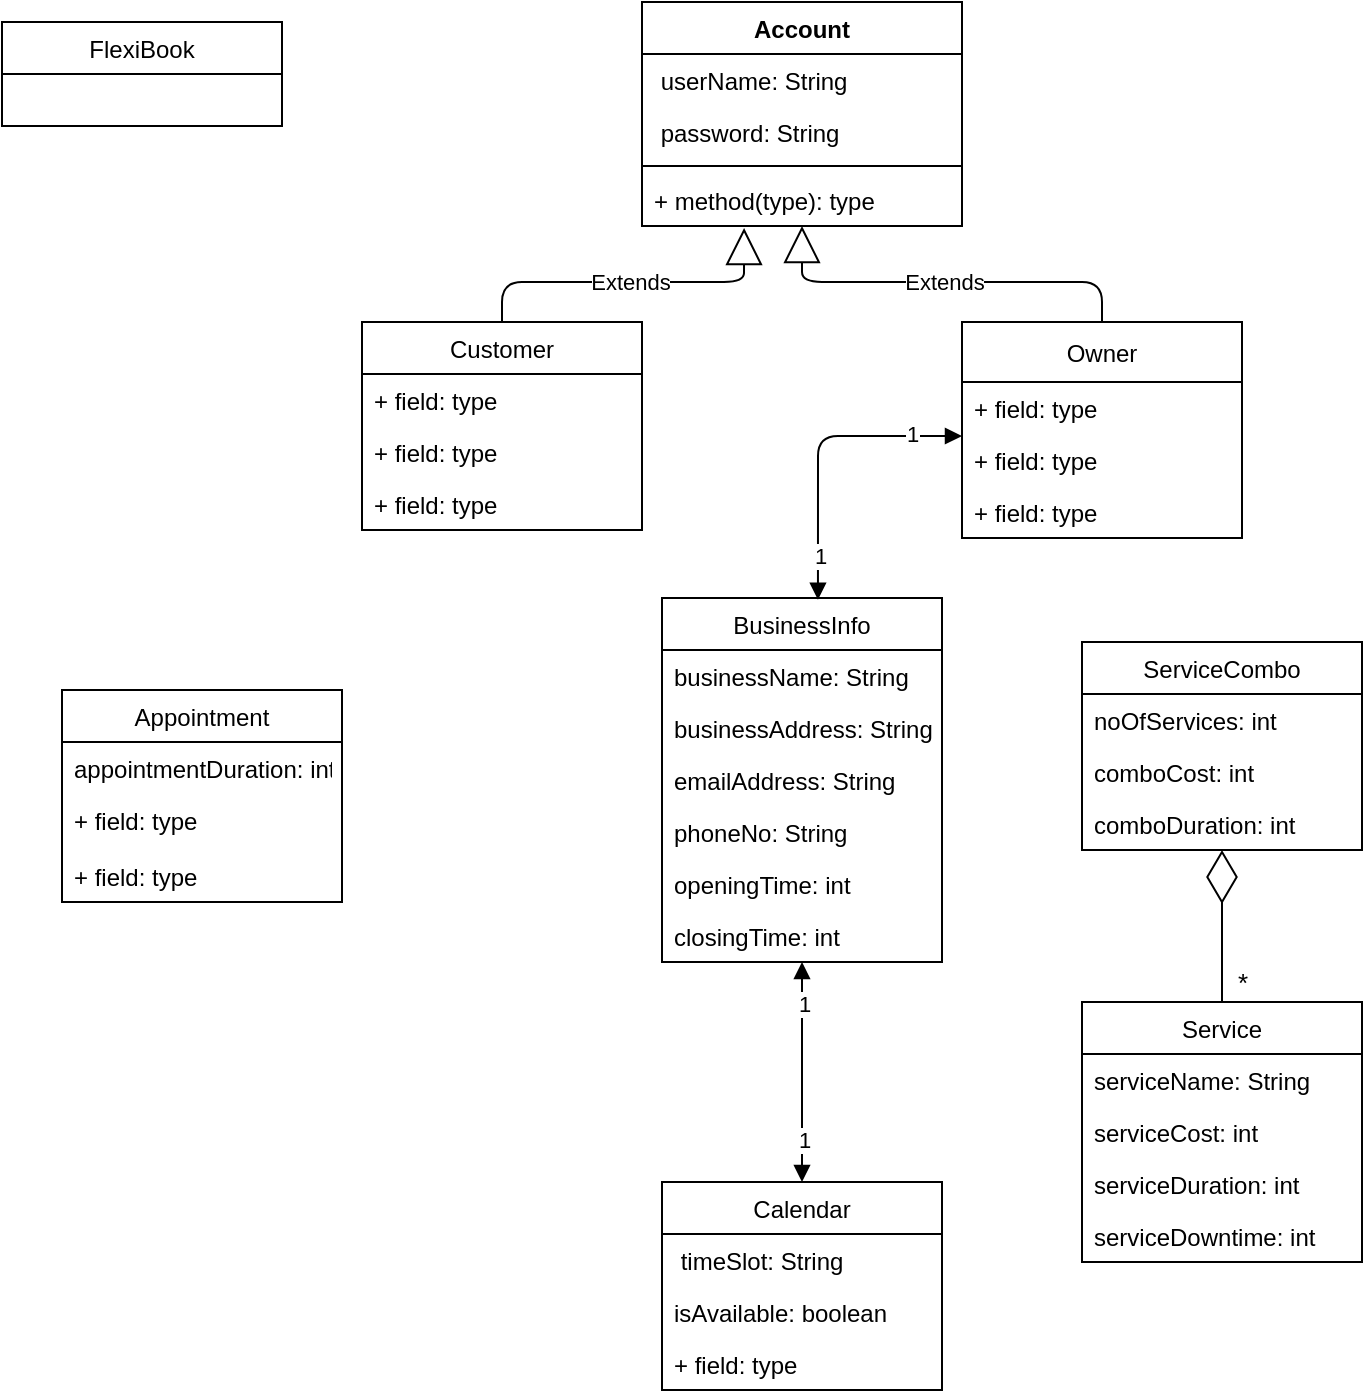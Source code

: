 <mxfile version="13.7.5" type="github">
  <diagram id="C5RBs43oDa-KdzZeNtuy" name="Page-1">
    <mxGraphModel dx="1383" dy="794" grid="1" gridSize="10" guides="1" tooltips="1" connect="1" arrows="1" fold="1" page="1" pageScale="1" pageWidth="827" pageHeight="1169" math="0" shadow="0">
      <root>
        <mxCell id="WIyWlLk6GJQsqaUBKTNV-0" />
        <mxCell id="WIyWlLk6GJQsqaUBKTNV-1" parent="WIyWlLk6GJQsqaUBKTNV-0" />
        <mxCell id="O2Z4foaYaDBP7taH6D7x-0" value="FlexiBook" style="swimlane;fontStyle=0;childLayout=stackLayout;horizontal=1;startSize=26;fillColor=none;horizontalStack=0;resizeParent=1;resizeParentMax=0;resizeLast=0;collapsible=1;marginBottom=0;" parent="WIyWlLk6GJQsqaUBKTNV-1" vertex="1">
          <mxGeometry x="20" y="30" width="140" height="52" as="geometry" />
        </mxCell>
        <mxCell id="4uIu9ykmhGfuSScnUjSW-6" value="Customer" style="swimlane;fontStyle=0;childLayout=stackLayout;horizontal=1;startSize=26;fillColor=none;horizontalStack=0;resizeParent=1;resizeParentMax=0;resizeLast=0;collapsible=1;marginBottom=0;" parent="WIyWlLk6GJQsqaUBKTNV-1" vertex="1">
          <mxGeometry x="200" y="180" width="140" height="104" as="geometry" />
        </mxCell>
        <mxCell id="4uIu9ykmhGfuSScnUjSW-7" value="+ field: type" style="text;strokeColor=none;fillColor=none;align=left;verticalAlign=top;spacingLeft=4;spacingRight=4;overflow=hidden;rotatable=0;points=[[0,0.5],[1,0.5]];portConstraint=eastwest;" parent="4uIu9ykmhGfuSScnUjSW-6" vertex="1">
          <mxGeometry y="26" width="140" height="26" as="geometry" />
        </mxCell>
        <mxCell id="4uIu9ykmhGfuSScnUjSW-8" value="+ field: type" style="text;strokeColor=none;fillColor=none;align=left;verticalAlign=top;spacingLeft=4;spacingRight=4;overflow=hidden;rotatable=0;points=[[0,0.5],[1,0.5]];portConstraint=eastwest;" parent="4uIu9ykmhGfuSScnUjSW-6" vertex="1">
          <mxGeometry y="52" width="140" height="26" as="geometry" />
        </mxCell>
        <mxCell id="4uIu9ykmhGfuSScnUjSW-9" value="+ field: type" style="text;strokeColor=none;fillColor=none;align=left;verticalAlign=top;spacingLeft=4;spacingRight=4;overflow=hidden;rotatable=0;points=[[0,0.5],[1,0.5]];portConstraint=eastwest;" parent="4uIu9ykmhGfuSScnUjSW-6" vertex="1">
          <mxGeometry y="78" width="140" height="26" as="geometry" />
        </mxCell>
        <mxCell id="4uIu9ykmhGfuSScnUjSW-10" value="Owner" style="swimlane;fontStyle=0;childLayout=stackLayout;horizontal=1;startSize=30;fillColor=none;horizontalStack=0;resizeParent=1;resizeParentMax=0;resizeLast=0;collapsible=1;marginBottom=0;" parent="WIyWlLk6GJQsqaUBKTNV-1" vertex="1">
          <mxGeometry x="500" y="180" width="140" height="108" as="geometry" />
        </mxCell>
        <mxCell id="4uIu9ykmhGfuSScnUjSW-11" value="+ field: type" style="text;strokeColor=none;fillColor=none;align=left;verticalAlign=top;spacingLeft=4;spacingRight=4;overflow=hidden;rotatable=0;points=[[0,0.5],[1,0.5]];portConstraint=eastwest;" parent="4uIu9ykmhGfuSScnUjSW-10" vertex="1">
          <mxGeometry y="30" width="140" height="26" as="geometry" />
        </mxCell>
        <mxCell id="4uIu9ykmhGfuSScnUjSW-12" value="+ field: type" style="text;strokeColor=none;fillColor=none;align=left;verticalAlign=top;spacingLeft=4;spacingRight=4;overflow=hidden;rotatable=0;points=[[0,0.5],[1,0.5]];portConstraint=eastwest;" parent="4uIu9ykmhGfuSScnUjSW-10" vertex="1">
          <mxGeometry y="56" width="140" height="26" as="geometry" />
        </mxCell>
        <mxCell id="4uIu9ykmhGfuSScnUjSW-13" value="+ field: type" style="text;strokeColor=none;fillColor=none;align=left;verticalAlign=top;spacingLeft=4;spacingRight=4;overflow=hidden;rotatable=0;points=[[0,0.5],[1,0.5]];portConstraint=eastwest;" parent="4uIu9ykmhGfuSScnUjSW-10" vertex="1">
          <mxGeometry y="82" width="140" height="26" as="geometry" />
        </mxCell>
        <mxCell id="4uIu9ykmhGfuSScnUjSW-2" value="Account&#xa;" style="swimlane;fontStyle=1;align=center;verticalAlign=top;childLayout=stackLayout;horizontal=1;startSize=26;horizontalStack=0;resizeParent=1;resizeParentMax=0;resizeLast=0;collapsible=1;marginBottom=0;" parent="WIyWlLk6GJQsqaUBKTNV-1" vertex="1">
          <mxGeometry x="340" y="20" width="160" height="112" as="geometry" />
        </mxCell>
        <mxCell id="4uIu9ykmhGfuSScnUjSW-3" value=" userName: String" style="text;strokeColor=none;fillColor=none;align=left;verticalAlign=top;spacingLeft=4;spacingRight=4;overflow=hidden;rotatable=0;points=[[0,0.5],[1,0.5]];portConstraint=eastwest;" parent="4uIu9ykmhGfuSScnUjSW-2" vertex="1">
          <mxGeometry y="26" width="160" height="26" as="geometry" />
        </mxCell>
        <mxCell id="4uIu9ykmhGfuSScnUjSW-35" value=" password: String" style="text;strokeColor=none;fillColor=none;align=left;verticalAlign=top;spacingLeft=4;spacingRight=4;overflow=hidden;rotatable=0;points=[[0,0.5],[1,0.5]];portConstraint=eastwest;" parent="4uIu9ykmhGfuSScnUjSW-2" vertex="1">
          <mxGeometry y="52" width="160" height="26" as="geometry" />
        </mxCell>
        <mxCell id="4uIu9ykmhGfuSScnUjSW-4" value="" style="line;strokeWidth=1;fillColor=none;align=left;verticalAlign=middle;spacingTop=-1;spacingLeft=3;spacingRight=3;rotatable=0;labelPosition=right;points=[];portConstraint=eastwest;" parent="4uIu9ykmhGfuSScnUjSW-2" vertex="1">
          <mxGeometry y="78" width="160" height="8" as="geometry" />
        </mxCell>
        <mxCell id="4uIu9ykmhGfuSScnUjSW-5" value="+ method(type): type" style="text;strokeColor=none;fillColor=none;align=left;verticalAlign=top;spacingLeft=4;spacingRight=4;overflow=hidden;rotatable=0;points=[[0,0.5],[1,0.5]];portConstraint=eastwest;" parent="4uIu9ykmhGfuSScnUjSW-2" vertex="1">
          <mxGeometry y="86" width="160" height="26" as="geometry" />
        </mxCell>
        <mxCell id="_-MEUpcnaaFTLm9YJ5IT-0" value="Extends" style="endArrow=block;endSize=16;endFill=0;html=1;exitX=0.5;exitY=0;exitDx=0;exitDy=0;entryX=0.319;entryY=1.038;entryDx=0;entryDy=0;entryPerimeter=0;" edge="1" parent="WIyWlLk6GJQsqaUBKTNV-1" source="4uIu9ykmhGfuSScnUjSW-6" target="4uIu9ykmhGfuSScnUjSW-5">
          <mxGeometry width="160" relative="1" as="geometry">
            <mxPoint x="280" y="160" as="sourcePoint" />
            <mxPoint x="440" y="160" as="targetPoint" />
            <Array as="points">
              <mxPoint x="270" y="160" />
              <mxPoint x="391" y="160" />
            </Array>
          </mxGeometry>
        </mxCell>
        <mxCell id="_-MEUpcnaaFTLm9YJ5IT-1" value="Extends" style="endArrow=block;endSize=16;endFill=0;html=1;exitX=0.5;exitY=0;exitDx=0;exitDy=0;" edge="1" parent="WIyWlLk6GJQsqaUBKTNV-1" source="4uIu9ykmhGfuSScnUjSW-10" target="4uIu9ykmhGfuSScnUjSW-2">
          <mxGeometry width="160" relative="1" as="geometry">
            <mxPoint x="550" y="90" as="sourcePoint" />
            <mxPoint x="710" y="90" as="targetPoint" />
            <Array as="points">
              <mxPoint x="570" y="160" />
              <mxPoint x="420" y="160" />
            </Array>
            <mxPoint as="offset" />
          </mxGeometry>
        </mxCell>
        <mxCell id="4uIu9ykmhGfuSScnUjSW-14" value="BusinessInfo" style="swimlane;fontStyle=0;childLayout=stackLayout;horizontal=1;startSize=26;fillColor=none;horizontalStack=0;resizeParent=1;resizeParentMax=0;resizeLast=0;collapsible=1;marginBottom=0;" parent="WIyWlLk6GJQsqaUBKTNV-1" vertex="1">
          <mxGeometry x="350" y="318" width="140" height="182" as="geometry" />
        </mxCell>
        <mxCell id="4uIu9ykmhGfuSScnUjSW-15" value="businessName: String" style="text;strokeColor=none;fillColor=none;align=left;verticalAlign=top;spacingLeft=4;spacingRight=4;overflow=hidden;rotatable=0;points=[[0,0.5],[1,0.5]];portConstraint=eastwest;" parent="4uIu9ykmhGfuSScnUjSW-14" vertex="1">
          <mxGeometry y="26" width="140" height="26" as="geometry" />
        </mxCell>
        <mxCell id="4uIu9ykmhGfuSScnUjSW-16" value="businessAddress: String&#xa;" style="text;strokeColor=none;fillColor=none;align=left;verticalAlign=top;spacingLeft=4;spacingRight=4;overflow=hidden;rotatable=0;points=[[0,0.5],[1,0.5]];portConstraint=eastwest;" parent="4uIu9ykmhGfuSScnUjSW-14" vertex="1">
          <mxGeometry y="52" width="140" height="26" as="geometry" />
        </mxCell>
        <mxCell id="4uIu9ykmhGfuSScnUjSW-37" value="emailAddress: String&#xa;" style="text;strokeColor=none;fillColor=none;align=left;verticalAlign=top;spacingLeft=4;spacingRight=4;overflow=hidden;rotatable=0;points=[[0,0.5],[1,0.5]];portConstraint=eastwest;" parent="4uIu9ykmhGfuSScnUjSW-14" vertex="1">
          <mxGeometry y="78" width="140" height="26" as="geometry" />
        </mxCell>
        <mxCell id="4uIu9ykmhGfuSScnUjSW-38" value="phoneNo: String&#xa;" style="text;strokeColor=none;fillColor=none;align=left;verticalAlign=top;spacingLeft=4;spacingRight=4;overflow=hidden;rotatable=0;points=[[0,0.5],[1,0.5]];portConstraint=eastwest;" parent="4uIu9ykmhGfuSScnUjSW-14" vertex="1">
          <mxGeometry y="104" width="140" height="26" as="geometry" />
        </mxCell>
        <mxCell id="4uIu9ykmhGfuSScnUjSW-39" value="openingTime: int" style="text;strokeColor=none;fillColor=none;align=left;verticalAlign=top;spacingLeft=4;spacingRight=4;overflow=hidden;rotatable=0;points=[[0,0.5],[1,0.5]];portConstraint=eastwest;" parent="4uIu9ykmhGfuSScnUjSW-14" vertex="1">
          <mxGeometry y="130" width="140" height="26" as="geometry" />
        </mxCell>
        <mxCell id="4uIu9ykmhGfuSScnUjSW-17" value="closingTime: int" style="text;strokeColor=none;fillColor=none;align=left;verticalAlign=top;spacingLeft=4;spacingRight=4;overflow=hidden;rotatable=0;points=[[0,0.5],[1,0.5]];portConstraint=eastwest;" parent="4uIu9ykmhGfuSScnUjSW-14" vertex="1">
          <mxGeometry y="156" width="140" height="26" as="geometry" />
        </mxCell>
        <mxCell id="4uIu9ykmhGfuSScnUjSW-18" value="Appointment" style="swimlane;fontStyle=0;childLayout=stackLayout;horizontal=1;startSize=26;fillColor=none;horizontalStack=0;resizeParent=1;resizeParentMax=0;resizeLast=0;collapsible=1;marginBottom=0;" parent="WIyWlLk6GJQsqaUBKTNV-1" vertex="1">
          <mxGeometry x="50" y="364" width="140" height="106" as="geometry" />
        </mxCell>
        <mxCell id="4uIu9ykmhGfuSScnUjSW-19" value="appointmentDuration: int" style="text;strokeColor=none;fillColor=none;align=left;verticalAlign=top;spacingLeft=4;spacingRight=4;overflow=hidden;rotatable=0;points=[[0,0.5],[1,0.5]];portConstraint=eastwest;" parent="4uIu9ykmhGfuSScnUjSW-18" vertex="1">
          <mxGeometry y="26" width="140" height="26" as="geometry" />
        </mxCell>
        <mxCell id="4uIu9ykmhGfuSScnUjSW-20" value="+ field: type" style="text;strokeColor=none;fillColor=none;align=left;verticalAlign=top;spacingLeft=4;spacingRight=4;overflow=hidden;rotatable=0;points=[[0,0.5],[1,0.5]];portConstraint=eastwest;" parent="4uIu9ykmhGfuSScnUjSW-18" vertex="1">
          <mxGeometry y="52" width="140" height="28" as="geometry" />
        </mxCell>
        <mxCell id="4uIu9ykmhGfuSScnUjSW-21" value="+ field: type" style="text;strokeColor=none;fillColor=none;align=left;verticalAlign=top;spacingLeft=4;spacingRight=4;overflow=hidden;rotatable=0;points=[[0,0.5],[1,0.5]];portConstraint=eastwest;" parent="4uIu9ykmhGfuSScnUjSW-18" vertex="1">
          <mxGeometry y="80" width="140" height="26" as="geometry" />
        </mxCell>
        <mxCell id="4uIu9ykmhGfuSScnUjSW-22" value="Service" style="swimlane;fontStyle=0;childLayout=stackLayout;horizontal=1;startSize=26;fillColor=none;horizontalStack=0;resizeParent=1;resizeParentMax=0;resizeLast=0;collapsible=1;marginBottom=0;" parent="WIyWlLk6GJQsqaUBKTNV-1" vertex="1">
          <mxGeometry x="560" y="520" width="140" height="130" as="geometry" />
        </mxCell>
        <mxCell id="4uIu9ykmhGfuSScnUjSW-23" value="serviceName: String" style="text;strokeColor=none;fillColor=none;align=left;verticalAlign=top;spacingLeft=4;spacingRight=4;overflow=hidden;rotatable=0;points=[[0,0.5],[1,0.5]];portConstraint=eastwest;" parent="4uIu9ykmhGfuSScnUjSW-22" vertex="1">
          <mxGeometry y="26" width="140" height="26" as="geometry" />
        </mxCell>
        <mxCell id="4uIu9ykmhGfuSScnUjSW-24" value="serviceCost: int" style="text;strokeColor=none;fillColor=none;align=left;verticalAlign=top;spacingLeft=4;spacingRight=4;overflow=hidden;rotatable=0;points=[[0,0.5],[1,0.5]];portConstraint=eastwest;" parent="4uIu9ykmhGfuSScnUjSW-22" vertex="1">
          <mxGeometry y="52" width="140" height="26" as="geometry" />
        </mxCell>
        <mxCell id="4uIu9ykmhGfuSScnUjSW-25" value="serviceDuration: int" style="text;strokeColor=none;fillColor=none;align=left;verticalAlign=top;spacingLeft=4;spacingRight=4;overflow=hidden;rotatable=0;points=[[0,0.5],[1,0.5]];portConstraint=eastwest;" parent="4uIu9ykmhGfuSScnUjSW-22" vertex="1">
          <mxGeometry y="78" width="140" height="26" as="geometry" />
        </mxCell>
        <mxCell id="4uIu9ykmhGfuSScnUjSW-40" value="serviceDowntime: int" style="text;strokeColor=none;fillColor=none;align=left;verticalAlign=top;spacingLeft=4;spacingRight=4;overflow=hidden;rotatable=0;points=[[0,0.5],[1,0.5]];portConstraint=eastwest;" parent="4uIu9ykmhGfuSScnUjSW-22" vertex="1">
          <mxGeometry y="104" width="140" height="26" as="geometry" />
        </mxCell>
        <mxCell id="4uIu9ykmhGfuSScnUjSW-26" value="ServiceCombo" style="swimlane;fontStyle=0;childLayout=stackLayout;horizontal=1;startSize=26;fillColor=none;horizontalStack=0;resizeParent=1;resizeParentMax=0;resizeLast=0;collapsible=1;marginBottom=0;" parent="WIyWlLk6GJQsqaUBKTNV-1" vertex="1">
          <mxGeometry x="560" y="340" width="140" height="104" as="geometry" />
        </mxCell>
        <mxCell id="4uIu9ykmhGfuSScnUjSW-27" value="noOfServices: int" style="text;strokeColor=none;fillColor=none;align=left;verticalAlign=top;spacingLeft=4;spacingRight=4;overflow=hidden;rotatable=0;points=[[0,0.5],[1,0.5]];portConstraint=eastwest;" parent="4uIu9ykmhGfuSScnUjSW-26" vertex="1">
          <mxGeometry y="26" width="140" height="26" as="geometry" />
        </mxCell>
        <mxCell id="4uIu9ykmhGfuSScnUjSW-28" value="comboCost: int" style="text;strokeColor=none;fillColor=none;align=left;verticalAlign=top;spacingLeft=4;spacingRight=4;overflow=hidden;rotatable=0;points=[[0,0.5],[1,0.5]];portConstraint=eastwest;" parent="4uIu9ykmhGfuSScnUjSW-26" vertex="1">
          <mxGeometry y="52" width="140" height="26" as="geometry" />
        </mxCell>
        <mxCell id="4uIu9ykmhGfuSScnUjSW-29" value="comboDuration: int" style="text;strokeColor=none;fillColor=none;align=left;verticalAlign=top;spacingLeft=4;spacingRight=4;overflow=hidden;rotatable=0;points=[[0,0.5],[1,0.5]];portConstraint=eastwest;" parent="4uIu9ykmhGfuSScnUjSW-26" vertex="1">
          <mxGeometry y="78" width="140" height="26" as="geometry" />
        </mxCell>
        <mxCell id="_-MEUpcnaaFTLm9YJ5IT-2" value="" style="endArrow=block;startArrow=block;endFill=1;startFill=1;html=1;exitX=0.557;exitY=0.005;exitDx=0;exitDy=0;exitPerimeter=0;" edge="1" parent="WIyWlLk6GJQsqaUBKTNV-1" source="4uIu9ykmhGfuSScnUjSW-14">
          <mxGeometry width="160" relative="1" as="geometry">
            <mxPoint x="380" y="260" as="sourcePoint" />
            <mxPoint x="500" y="237" as="targetPoint" />
            <Array as="points">
              <mxPoint x="428" y="237" />
            </Array>
          </mxGeometry>
        </mxCell>
        <mxCell id="_-MEUpcnaaFTLm9YJ5IT-3" value="1" style="edgeLabel;html=1;align=center;verticalAlign=middle;resizable=0;points=[];" vertex="1" connectable="0" parent="_-MEUpcnaaFTLm9YJ5IT-2">
          <mxGeometry x="0.675" y="1" relative="1" as="geometry">
            <mxPoint as="offset" />
          </mxGeometry>
        </mxCell>
        <mxCell id="_-MEUpcnaaFTLm9YJ5IT-4" value="1" style="edgeLabel;html=1;align=center;verticalAlign=middle;resizable=0;points=[];" vertex="1" connectable="0" parent="_-MEUpcnaaFTLm9YJ5IT-2">
          <mxGeometry x="-0.715" y="-1" relative="1" as="geometry">
            <mxPoint as="offset" />
          </mxGeometry>
        </mxCell>
        <mxCell id="_-MEUpcnaaFTLm9YJ5IT-6" value="" style="endArrow=diamondThin;endFill=0;endSize=24;html=1;exitX=0.5;exitY=0;exitDx=0;exitDy=0;" edge="1" parent="WIyWlLk6GJQsqaUBKTNV-1" source="4uIu9ykmhGfuSScnUjSW-22" target="4uIu9ykmhGfuSScnUjSW-26">
          <mxGeometry width="160" relative="1" as="geometry">
            <mxPoint x="550" y="480" as="sourcePoint" />
            <mxPoint x="710" y="480" as="targetPoint" />
          </mxGeometry>
        </mxCell>
        <mxCell id="_-MEUpcnaaFTLm9YJ5IT-10" value="&lt;font style=&quot;font-size: 13px&quot;&gt;*&lt;/font&gt;" style="edgeLabel;html=1;align=center;verticalAlign=middle;resizable=0;points=[];" vertex="1" connectable="0" parent="_-MEUpcnaaFTLm9YJ5IT-6">
          <mxGeometry x="-0.737" y="-1" relative="1" as="geometry">
            <mxPoint x="9" as="offset" />
          </mxGeometry>
        </mxCell>
        <mxCell id="_-MEUpcnaaFTLm9YJ5IT-11" value="" style="endArrow=block;startArrow=block;endFill=1;startFill=1;html=1;entryX=0.5;entryY=0;entryDx=0;entryDy=0;" edge="1" parent="WIyWlLk6GJQsqaUBKTNV-1" source="4uIu9ykmhGfuSScnUjSW-17" target="4uIu9ykmhGfuSScnUjSW-30">
          <mxGeometry width="160" relative="1" as="geometry">
            <mxPoint x="310" y="340" as="sourcePoint" />
            <mxPoint x="470" y="340" as="targetPoint" />
          </mxGeometry>
        </mxCell>
        <mxCell id="_-MEUpcnaaFTLm9YJ5IT-13" value="1" style="edgeLabel;html=1;align=center;verticalAlign=middle;resizable=0;points=[];" vertex="1" connectable="0" parent="_-MEUpcnaaFTLm9YJ5IT-11">
          <mxGeometry x="0.618" y="1" relative="1" as="geometry">
            <mxPoint as="offset" />
          </mxGeometry>
        </mxCell>
        <mxCell id="_-MEUpcnaaFTLm9YJ5IT-14" value="1" style="edgeLabel;html=1;align=center;verticalAlign=middle;resizable=0;points=[];" vertex="1" connectable="0" parent="_-MEUpcnaaFTLm9YJ5IT-11">
          <mxGeometry x="-0.618" y="1" relative="1" as="geometry">
            <mxPoint as="offset" />
          </mxGeometry>
        </mxCell>
        <mxCell id="4uIu9ykmhGfuSScnUjSW-30" value="Calendar" style="swimlane;fontStyle=0;childLayout=stackLayout;horizontal=1;startSize=26;fillColor=none;horizontalStack=0;resizeParent=1;resizeParentMax=0;resizeLast=0;collapsible=1;marginBottom=0;" parent="WIyWlLk6GJQsqaUBKTNV-1" vertex="1">
          <mxGeometry x="350" y="610" width="140" height="104" as="geometry" />
        </mxCell>
        <mxCell id="4uIu9ykmhGfuSScnUjSW-31" value=" timeSlot: String" style="text;strokeColor=none;fillColor=none;align=left;verticalAlign=top;spacingLeft=4;spacingRight=4;overflow=hidden;rotatable=0;points=[[0,0.5],[1,0.5]];portConstraint=eastwest;" parent="4uIu9ykmhGfuSScnUjSW-30" vertex="1">
          <mxGeometry y="26" width="140" height="26" as="geometry" />
        </mxCell>
        <mxCell id="4uIu9ykmhGfuSScnUjSW-32" value="isAvailable: boolean" style="text;strokeColor=none;fillColor=none;align=left;verticalAlign=top;spacingLeft=4;spacingRight=4;overflow=hidden;rotatable=0;points=[[0,0.5],[1,0.5]];portConstraint=eastwest;" parent="4uIu9ykmhGfuSScnUjSW-30" vertex="1">
          <mxGeometry y="52" width="140" height="26" as="geometry" />
        </mxCell>
        <mxCell id="4uIu9ykmhGfuSScnUjSW-33" value="+ field: type" style="text;strokeColor=none;fillColor=none;align=left;verticalAlign=top;spacingLeft=4;spacingRight=4;overflow=hidden;rotatable=0;points=[[0,0.5],[1,0.5]];portConstraint=eastwest;" parent="4uIu9ykmhGfuSScnUjSW-30" vertex="1">
          <mxGeometry y="78" width="140" height="26" as="geometry" />
        </mxCell>
      </root>
    </mxGraphModel>
  </diagram>
</mxfile>
